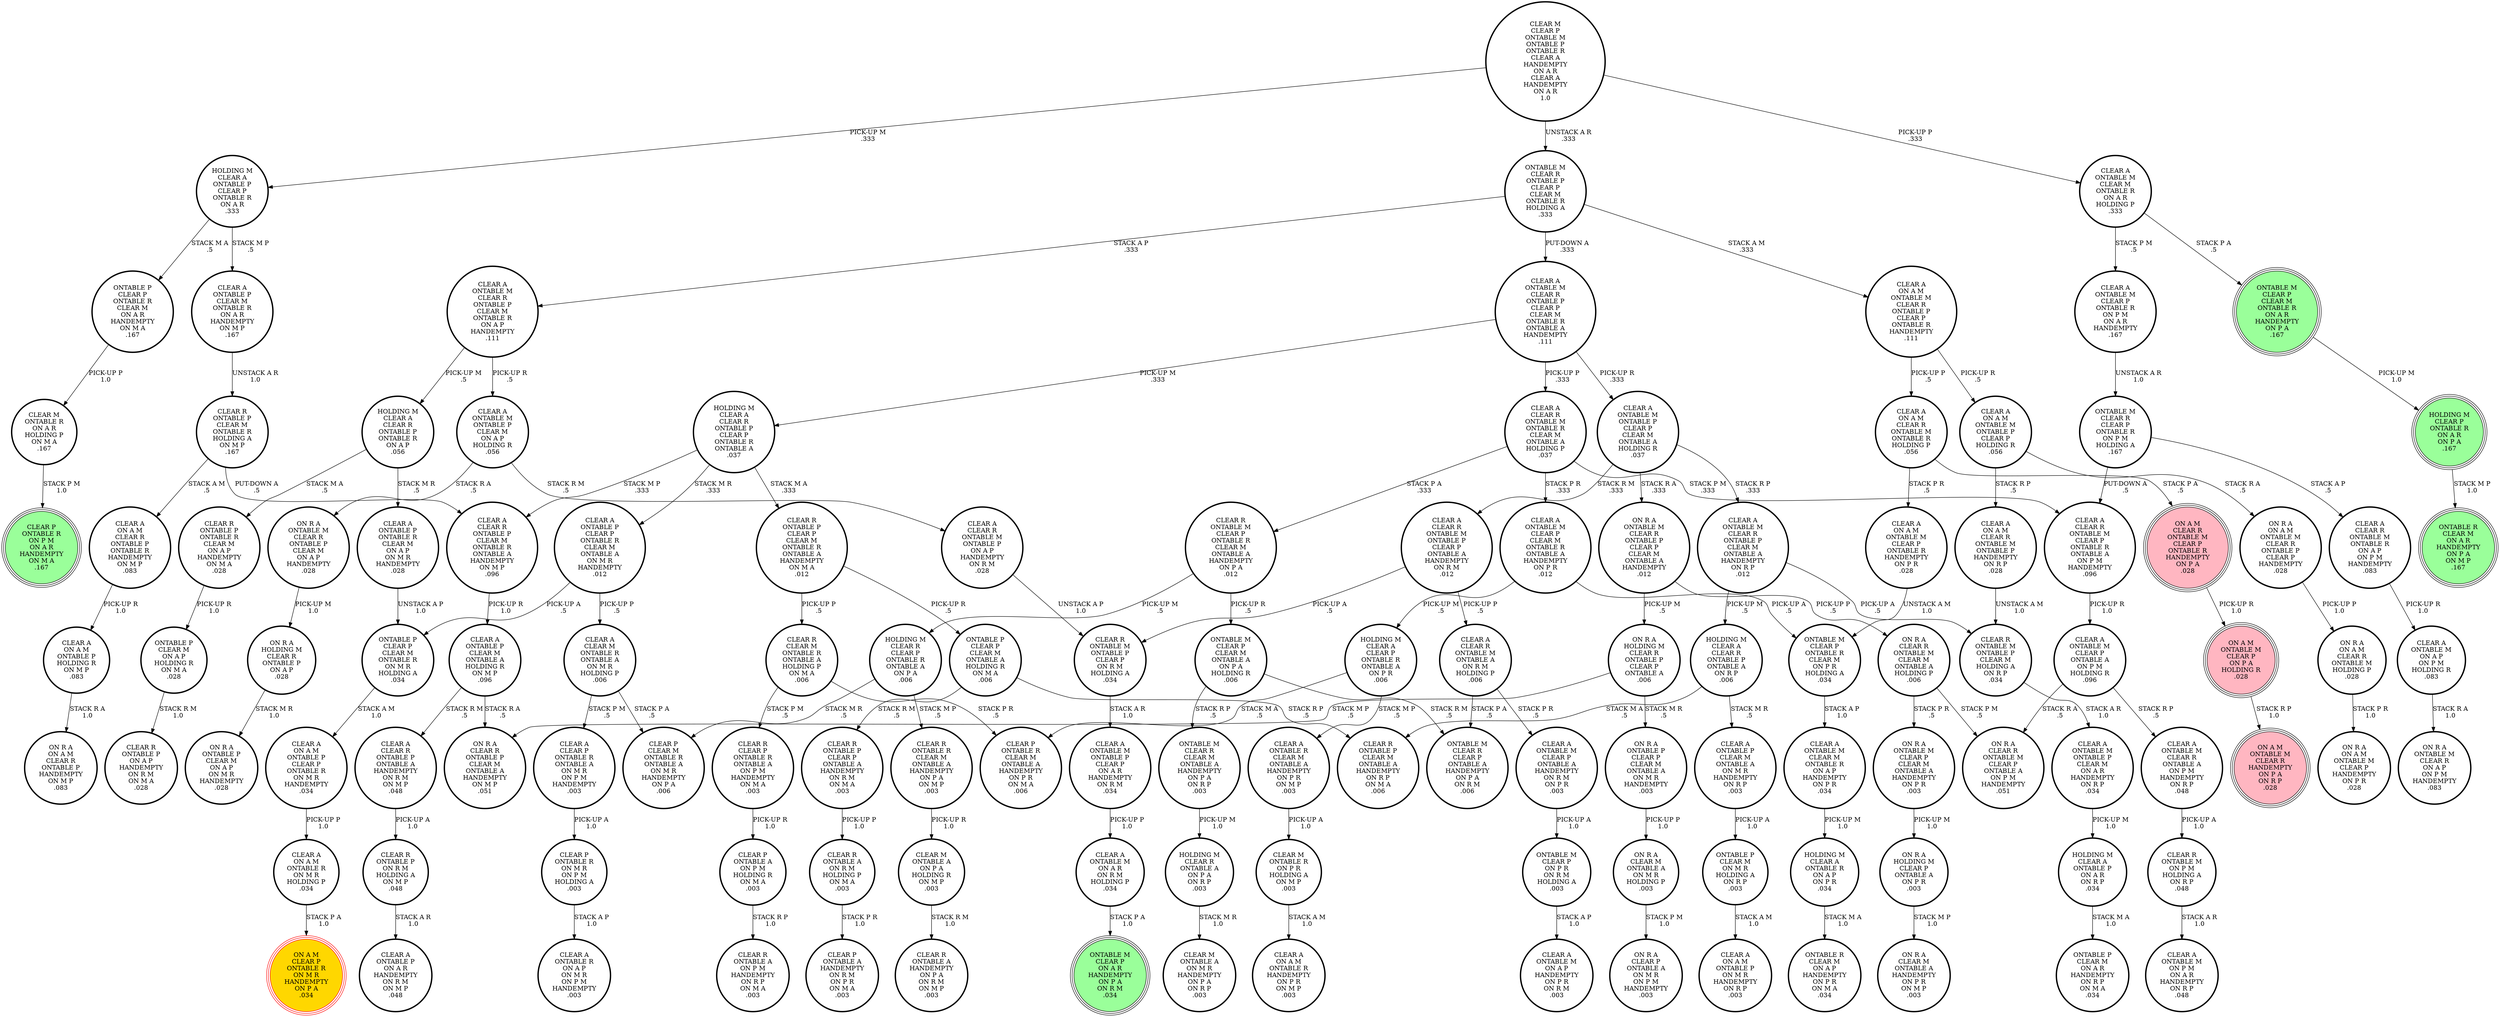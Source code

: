 digraph {
"ON A M\nONTABLE M\nCLEAR P\nON P A\nHOLDING R\n.028\n" -> "ON A M\nONTABLE M\nCLEAR R\nHANDEMPTY\nON P A\nON R P\n.028\n"[label="STACK R P\n1.0\n"];
"HOLDING M\nCLEAR A\nONTABLE R\nON A P\nON P R\n.034\n" -> "ONTABLE R\nCLEAR M\nON A P\nHANDEMPTY\nON P R\nON M A\n.034\n"[label="STACK M A\n1.0\n"];
"CLEAR A\nONTABLE M\nCLEAR R\nONTABLE P\nCLEAR M\nONTABLE R\nON A P\nHANDEMPTY\n.111\n" -> "HOLDING M\nCLEAR A\nCLEAR R\nONTABLE P\nONTABLE R\nON A P\n.056\n"[label="PICK-UP M\n.5\n"];
"CLEAR A\nONTABLE M\nCLEAR R\nONTABLE P\nCLEAR M\nONTABLE R\nON A P\nHANDEMPTY\n.111\n" -> "CLEAR A\nONTABLE M\nONTABLE P\nCLEAR M\nON A P\nHOLDING R\n.056\n"[label="PICK-UP R\n.5\n"];
"CLEAR A\nCLEAR R\nONTABLE M\nCLEAR P\nONTABLE R\nONTABLE A\nON P M\nHANDEMPTY\n.096\n" -> "CLEAR A\nONTABLE M\nCLEAR P\nONTABLE A\nON P M\nHOLDING R\n.096\n"[label="PICK-UP R\n1.0\n"];
"ON R A\nHOLDING M\nCLEAR R\nONTABLE P\nCLEAR P\nONTABLE A\n.006\n" -> "ON R A\nONTABLE P\nCLEAR P\nCLEAR M\nONTABLE A\nON M R\nHANDEMPTY\n.003\n"[label="STACK M R\n.5\n"];
"ON R A\nHOLDING M\nCLEAR R\nONTABLE P\nCLEAR P\nONTABLE A\n.006\n" -> "ON R A\nCLEAR R\nONTABLE P\nCLEAR M\nONTABLE A\nHANDEMPTY\nON M P\n.051\n"[label="STACK M P\n.5\n"];
"ON R A\nONTABLE P\nCLEAR P\nCLEAR M\nONTABLE A\nON M R\nHANDEMPTY\n.003\n" -> "ON R A\nCLEAR M\nONTABLE A\nON M R\nHOLDING P\n.003\n"[label="PICK-UP P\n1.0\n"];
"CLEAR A\nONTABLE P\nCLEAR M\nONTABLE A\nON M R\nHANDEMPTY\nON R P\n.003\n" -> "ONTABLE P\nCLEAR M\nON M R\nHOLDING A\nON R P\n.003\n"[label="PICK-UP A\n1.0\n"];
"CLEAR A\nONTABLE M\nON A P\nON P M\nHOLDING R\n.083\n" -> "ON R A\nONTABLE M\nCLEAR R\nON A P\nON P M\nHANDEMPTY\n.083\n"[label="STACK R A\n1.0\n"];
"ON R A\nONTABLE M\nCLEAR P\nCLEAR M\nONTABLE A\nHANDEMPTY\nON P R\n.003\n" -> "ON R A\nHOLDING M\nCLEAR P\nONTABLE A\nON P R\n.003\n"[label="PICK-UP M\n1.0\n"];
"ONTABLE M\nCLEAR P\nCLEAR M\nONTABLE A\nON P A\nHOLDING R\n.006\n" -> "ONTABLE M\nCLEAR R\nCLEAR M\nONTABLE A\nHANDEMPTY\nON P A\nON R P\n.003\n"[label="STACK R P\n.5\n"];
"ONTABLE M\nCLEAR P\nCLEAR M\nONTABLE A\nON P A\nHOLDING R\n.006\n" -> "ONTABLE M\nCLEAR R\nCLEAR P\nONTABLE A\nHANDEMPTY\nON P A\nON R M\n.006\n"[label="STACK R M\n.5\n"];
"CLEAR A\nCLEAR R\nONTABLE P\nONTABLE A\nHANDEMPTY\nON R M\nON M P\n.048\n" -> "CLEAR R\nONTABLE P\nON R M\nHOLDING A\nON M P\n.048\n"[label="PICK-UP A\n1.0\n"];
"CLEAR A\nCLEAR R\nONTABLE M\nONTABLE R\nON A P\nON P M\nHANDEMPTY\n.083\n" -> "CLEAR A\nONTABLE M\nON A P\nON P M\nHOLDING R\n.083\n"[label="PICK-UP R\n1.0\n"];
"CLEAR A\nONTABLE P\nONTABLE R\nCLEAR M\nON A P\nON M R\nHANDEMPTY\n.028\n" -> "ONTABLE P\nCLEAR P\nCLEAR M\nONTABLE R\nON M R\nHOLDING A\n.034\n"[label="UNSTACK A P\n1.0\n"];
"HOLDING M\nCLEAR A\nCLEAR R\nONTABLE P\nONTABLE R\nON A P\n.056\n" -> "CLEAR A\nONTABLE P\nONTABLE R\nCLEAR M\nON A P\nON M R\nHANDEMPTY\n.028\n"[label="STACK M R\n.5\n"];
"HOLDING M\nCLEAR A\nCLEAR R\nONTABLE P\nONTABLE R\nON A P\n.056\n" -> "CLEAR R\nONTABLE P\nONTABLE R\nCLEAR M\nON A P\nHANDEMPTY\nON M A\n.028\n"[label="STACK M A\n.5\n"];
"ON R A\nCLEAR R\nONTABLE M\nCLEAR M\nONTABLE A\nHOLDING P\n.006\n" -> "ON R A\nCLEAR R\nONTABLE M\nCLEAR P\nONTABLE A\nON P M\nHANDEMPTY\n.051\n"[label="STACK P M\n.5\n"];
"ON R A\nCLEAR R\nONTABLE M\nCLEAR M\nONTABLE A\nHOLDING P\n.006\n" -> "ON R A\nONTABLE M\nCLEAR P\nCLEAR M\nONTABLE A\nHANDEMPTY\nON P R\n.003\n"[label="STACK P R\n.5\n"];
"ONTABLE P\nCLEAR M\nON A P\nHOLDING R\nON M A\n.028\n" -> "CLEAR R\nONTABLE P\nON A P\nHANDEMPTY\nON R M\nON M A\n.028\n"[label="STACK R M\n1.0\n"];
"CLEAR A\nONTABLE M\nCLEAR P\nONTABLE A\nON P M\nHOLDING R\n.096\n" -> "CLEAR A\nONTABLE M\nCLEAR R\nONTABLE A\nON P M\nHANDEMPTY\nON R P\n.048\n"[label="STACK R P\n.5\n"];
"CLEAR A\nONTABLE M\nCLEAR P\nONTABLE A\nON P M\nHOLDING R\n.096\n" -> "ON R A\nCLEAR R\nONTABLE M\nCLEAR P\nONTABLE A\nON P M\nHANDEMPTY\n.051\n"[label="STACK R A\n.5\n"];
"HOLDING M\nCLEAR R\nCLEAR P\nONTABLE R\nONTABLE A\nON P A\n.006\n" -> "CLEAR P\nCLEAR M\nONTABLE R\nONTABLE A\nON M R\nHANDEMPTY\nON P A\n.006\n"[label="STACK M R\n.5\n"];
"HOLDING M\nCLEAR R\nCLEAR P\nONTABLE R\nONTABLE A\nON P A\n.006\n" -> "CLEAR R\nONTABLE R\nCLEAR M\nONTABLE A\nHANDEMPTY\nON P A\nON M P\n.003\n"[label="STACK M P\n.5\n"];
"CLEAR A\nONTABLE M\nCLEAR R\nONTABLE P\nCLEAR M\nONTABLE A\nHANDEMPTY\nON R P\n.012\n" -> "HOLDING M\nCLEAR A\nCLEAR R\nONTABLE P\nONTABLE A\nON R P\n.006\n"[label="PICK-UP M\n.5\n"];
"CLEAR A\nONTABLE M\nCLEAR R\nONTABLE P\nCLEAR M\nONTABLE A\nHANDEMPTY\nON R P\n.012\n" -> "CLEAR R\nONTABLE M\nONTABLE P\nCLEAR M\nHOLDING A\nON R P\n.034\n"[label="PICK-UP A\n.5\n"];
"CLEAR M\nONTABLE R\nON P R\nHOLDING A\nON M P\n.003\n" -> "CLEAR A\nON A M\nONTABLE R\nHANDEMPTY\nON P R\nON M P\n.003\n"[label="STACK A M\n1.0\n"];
"ONTABLE P\nCLEAR P\nCLEAR M\nONTABLE R\nON M R\nHOLDING A\n.034\n" -> "CLEAR A\nON A M\nONTABLE P\nCLEAR P\nONTABLE R\nON M R\nHANDEMPTY\n.034\n"[label="STACK A M\n1.0\n"];
"CLEAR A\nCLEAR P\nONTABLE R\nONTABLE A\nON M R\nON P M\nHANDEMPTY\n.003\n" -> "CLEAR P\nONTABLE R\nON M R\nON P M\nHOLDING A\n.003\n"[label="PICK-UP A\n1.0\n"];
"CLEAR M\nONTABLE A\nON P A\nHOLDING R\nON M P\n.003\n" -> "CLEAR R\nONTABLE A\nHANDEMPTY\nON P A\nON R M\nON M P\n.003\n"[label="STACK R M\n1.0\n"];
"CLEAR R\nONTABLE M\nONTABLE P\nCLEAR P\nON R M\nHOLDING A\n.034\n" -> "CLEAR A\nONTABLE M\nONTABLE P\nCLEAR P\nON A R\nHANDEMPTY\nON R M\n.034\n"[label="STACK A R\n1.0\n"];
"ON R A\nONTABLE M\nCLEAR R\nONTABLE P\nCLEAR P\nCLEAR M\nONTABLE A\nHANDEMPTY\n.012\n" -> "ON R A\nHOLDING M\nCLEAR R\nONTABLE P\nCLEAR P\nONTABLE A\n.006\n"[label="PICK-UP M\n.5\n"];
"ON R A\nONTABLE M\nCLEAR R\nONTABLE P\nCLEAR P\nCLEAR M\nONTABLE A\nHANDEMPTY\n.012\n" -> "ON R A\nCLEAR R\nONTABLE M\nCLEAR M\nONTABLE A\nHOLDING P\n.006\n"[label="PICK-UP P\n.5\n"];
"ON R A\nCLEAR M\nONTABLE A\nON M R\nHOLDING P\n.003\n" -> "ON R A\nCLEAR P\nONTABLE A\nON M R\nON P M\nHANDEMPTY\n.003\n"[label="STACK P M\n1.0\n"];
"CLEAR A\nONTABLE P\nCLEAR P\nONTABLE R\nCLEAR M\nONTABLE A\nON M R\nHANDEMPTY\n.012\n" -> "ONTABLE P\nCLEAR P\nCLEAR M\nONTABLE R\nON M R\nHOLDING A\n.034\n"[label="PICK-UP A\n.5\n"];
"CLEAR A\nONTABLE P\nCLEAR P\nONTABLE R\nCLEAR M\nONTABLE A\nON M R\nHANDEMPTY\n.012\n" -> "CLEAR A\nCLEAR M\nONTABLE R\nONTABLE A\nON M R\nHOLDING P\n.006\n"[label="PICK-UP P\n.5\n"];
"CLEAR A\nONTABLE M\nCLEAR P\nCLEAR M\nONTABLE R\nONTABLE A\nHANDEMPTY\nON P R\n.012\n" -> "ONTABLE M\nCLEAR P\nONTABLE R\nCLEAR M\nON P R\nHOLDING A\n.034\n"[label="PICK-UP A\n.5\n"];
"CLEAR A\nONTABLE M\nCLEAR P\nCLEAR M\nONTABLE R\nONTABLE A\nHANDEMPTY\nON P R\n.012\n" -> "HOLDING M\nCLEAR A\nCLEAR P\nONTABLE R\nONTABLE A\nON P R\n.006\n"[label="PICK-UP M\n.5\n"];
"HOLDING M\nCLEAR R\nONTABLE A\nON P A\nON R P\n.003\n" -> "CLEAR M\nONTABLE A\nON M R\nHANDEMPTY\nON P A\nON R P\n.003\n"[label="STACK M R\n1.0\n"];
"CLEAR A\nONTABLE M\nONTABLE P\nCLEAR M\nON A R\nHANDEMPTY\nON R P\n.034\n" -> "HOLDING M\nCLEAR A\nONTABLE P\nON A R\nON R P\n.034\n"[label="PICK-UP M\n1.0\n"];
"CLEAR A\nONTABLE M\nONTABLE P\nCLEAR P\nON A R\nHANDEMPTY\nON R M\n.034\n" -> "CLEAR A\nONTABLE M\nON A R\nON R M\nHOLDING P\n.034\n"[label="PICK-UP P\n1.0\n"];
"CLEAR A\nON A M\nCLEAR R\nONTABLE P\nONTABLE R\nHANDEMPTY\nON M P\n.083\n" -> "CLEAR A\nON A M\nONTABLE P\nHOLDING R\nON M P\n.083\n"[label="PICK-UP R\n1.0\n"];
"ONTABLE M\nCLEAR P\nONTABLE R\nCLEAR M\nON P R\nHOLDING A\n.034\n" -> "CLEAR A\nONTABLE M\nCLEAR M\nONTABLE R\nON A P\nHANDEMPTY\nON P R\n.034\n"[label="STACK A P\n1.0\n"];
"CLEAR A\nCLEAR R\nONTABLE M\nONTABLE P\nON A P\nHANDEMPTY\nON R M\n.028\n" -> "CLEAR R\nONTABLE M\nONTABLE P\nCLEAR P\nON R M\nHOLDING A\n.034\n"[label="UNSTACK A P\n1.0\n"];
"CLEAR A\nONTABLE P\nCLEAR M\nONTABLE R\nON A R\nHANDEMPTY\nON M P\n.167\n" -> "CLEAR R\nONTABLE P\nCLEAR M\nONTABLE R\nHOLDING A\nON M P\n.167\n"[label="UNSTACK A R\n1.0\n"];
"ON R A\nHOLDING M\nCLEAR R\nONTABLE P\nON A P\n.028\n" -> "ON R A\nONTABLE P\nCLEAR M\nON A P\nON M R\nHANDEMPTY\n.028\n"[label="STACK M R\n1.0\n"];
"CLEAR R\nONTABLE P\nON R M\nHOLDING A\nON M P\n.048\n" -> "CLEAR A\nONTABLE P\nON A R\nHANDEMPTY\nON R M\nON M P\n.048\n"[label="STACK A R\n1.0\n"];
"ONTABLE P\nCLEAR P\nCLEAR M\nONTABLE A\nHOLDING R\nON M A\n.006\n" -> "CLEAR R\nONTABLE P\nCLEAR M\nONTABLE A\nHANDEMPTY\nON R P\nON M A\n.006\n"[label="STACK R P\n.5\n"];
"ONTABLE P\nCLEAR P\nCLEAR M\nONTABLE A\nHOLDING R\nON M A\n.006\n" -> "CLEAR R\nONTABLE P\nCLEAR P\nONTABLE A\nHANDEMPTY\nON R M\nON M A\n.003\n"[label="STACK R M\n.5\n"];
"CLEAR A\nONTABLE M\nCLEAR M\nONTABLE R\nON A P\nHANDEMPTY\nON P R\n.034\n" -> "HOLDING M\nCLEAR A\nONTABLE R\nON A P\nON P R\n.034\n"[label="PICK-UP M\n1.0\n"];
"CLEAR R\nCLEAR P\nONTABLE R\nONTABLE A\nON P M\nHANDEMPTY\nON M A\n.003\n" -> "CLEAR P\nONTABLE A\nON P M\nHOLDING R\nON M A\n.003\n"[label="PICK-UP R\n1.0\n"];
"CLEAR A\nCLEAR M\nONTABLE R\nONTABLE A\nON M R\nHOLDING P\n.006\n" -> "CLEAR P\nCLEAR M\nONTABLE R\nONTABLE A\nON M R\nHANDEMPTY\nON P A\n.006\n"[label="STACK P A\n.5\n"];
"CLEAR A\nCLEAR M\nONTABLE R\nONTABLE A\nON M R\nHOLDING P\n.006\n" -> "CLEAR A\nCLEAR P\nONTABLE R\nONTABLE A\nON M R\nON P M\nHANDEMPTY\n.003\n"[label="STACK P M\n.5\n"];
"CLEAR A\nONTABLE M\nCLEAR R\nONTABLE P\nCLEAR P\nCLEAR M\nONTABLE R\nONTABLE A\nHANDEMPTY\n.111\n" -> "CLEAR A\nONTABLE M\nONTABLE P\nCLEAR P\nCLEAR M\nONTABLE A\nHOLDING R\n.037\n"[label="PICK-UP R\n.333\n"];
"CLEAR A\nONTABLE M\nCLEAR R\nONTABLE P\nCLEAR P\nCLEAR M\nONTABLE R\nONTABLE A\nHANDEMPTY\n.111\n" -> "HOLDING M\nCLEAR A\nCLEAR R\nONTABLE P\nCLEAR P\nONTABLE R\nONTABLE A\n.037\n"[label="PICK-UP M\n.333\n"];
"CLEAR A\nONTABLE M\nCLEAR R\nONTABLE P\nCLEAR P\nCLEAR M\nONTABLE R\nONTABLE A\nHANDEMPTY\n.111\n" -> "CLEAR A\nCLEAR R\nONTABLE M\nONTABLE R\nCLEAR M\nONTABLE A\nHOLDING P\n.037\n"[label="PICK-UP P\n.333\n"];
"ONTABLE M\nCLEAR P\nON P R\nON R M\nHOLDING A\n.003\n" -> "CLEAR A\nONTABLE M\nON A P\nHANDEMPTY\nON P R\nON R M\n.003\n"[label="STACK A P\n1.0\n"];
"HOLDING M\nCLEAR A\nONTABLE P\nCLEAR P\nONTABLE R\nON A R\n.333\n" -> "CLEAR A\nONTABLE P\nCLEAR M\nONTABLE R\nON A R\nHANDEMPTY\nON M P\n.167\n"[label="STACK M P\n.5\n"];
"HOLDING M\nCLEAR A\nONTABLE P\nCLEAR P\nONTABLE R\nON A R\n.333\n" -> "ONTABLE P\nCLEAR P\nONTABLE R\nCLEAR M\nON A R\nHANDEMPTY\nON M A\n.167\n"[label="STACK M A\n.5\n"];
"CLEAR A\nONTABLE M\nON A R\nON R M\nHOLDING P\n.034\n" -> "ONTABLE M\nCLEAR P\nON A R\nHANDEMPTY\nON P A\nON R M\n.034\n"[label="STACK P A\n1.0\n"];
"CLEAR A\nON A M\nONTABLE M\nCLEAR P\nONTABLE R\nHANDEMPTY\nON P R\n.028\n" -> "ONTABLE M\nCLEAR P\nONTABLE R\nCLEAR M\nON P R\nHOLDING A\n.034\n"[label="UNSTACK A M\n1.0\n"];
"CLEAR A\nCLEAR R\nONTABLE M\nONTABLE R\nCLEAR M\nONTABLE A\nHOLDING P\n.037\n" -> "CLEAR R\nONTABLE M\nCLEAR P\nONTABLE R\nCLEAR M\nONTABLE A\nHANDEMPTY\nON P A\n.012\n"[label="STACK P A\n.333\n"];
"CLEAR A\nCLEAR R\nONTABLE M\nONTABLE R\nCLEAR M\nONTABLE A\nHOLDING P\n.037\n" -> "CLEAR A\nONTABLE M\nCLEAR P\nCLEAR M\nONTABLE R\nONTABLE A\nHANDEMPTY\nON P R\n.012\n"[label="STACK P R\n.333\n"];
"CLEAR A\nCLEAR R\nONTABLE M\nONTABLE R\nCLEAR M\nONTABLE A\nHOLDING P\n.037\n" -> "CLEAR A\nCLEAR R\nONTABLE M\nCLEAR P\nONTABLE R\nONTABLE A\nON P M\nHANDEMPTY\n.096\n"[label="STACK P M\n.333\n"];
"HOLDING M\nCLEAR P\nONTABLE R\nON A R\nON P A\n.167\n" -> "ONTABLE R\nCLEAR M\nON A R\nHANDEMPTY\nON P A\nON M P\n.167\n"[label="STACK M P\n1.0\n"];
"CLEAR R\nONTABLE M\nONTABLE P\nCLEAR M\nHOLDING A\nON R P\n.034\n" -> "CLEAR A\nONTABLE M\nONTABLE P\nCLEAR M\nON A R\nHANDEMPTY\nON R P\n.034\n"[label="STACK A R\n1.0\n"];
"ONTABLE M\nCLEAR R\nONTABLE P\nCLEAR P\nCLEAR M\nONTABLE R\nHOLDING A\n.333\n" -> "CLEAR A\nON A M\nONTABLE M\nCLEAR R\nONTABLE P\nCLEAR P\nONTABLE R\nHANDEMPTY\n.111\n"[label="STACK A M\n.333\n"];
"ONTABLE M\nCLEAR R\nONTABLE P\nCLEAR P\nCLEAR M\nONTABLE R\nHOLDING A\n.333\n" -> "CLEAR A\nONTABLE M\nCLEAR R\nONTABLE P\nCLEAR P\nCLEAR M\nONTABLE R\nONTABLE A\nHANDEMPTY\n.111\n"[label="PUT-DOWN A\n.333\n"];
"ONTABLE M\nCLEAR R\nONTABLE P\nCLEAR P\nCLEAR M\nONTABLE R\nHOLDING A\n.333\n" -> "CLEAR A\nONTABLE M\nCLEAR R\nONTABLE P\nCLEAR M\nONTABLE R\nON A P\nHANDEMPTY\n.111\n"[label="STACK A P\n.333\n"];
"ONTABLE M\nCLEAR R\nCLEAR P\nONTABLE R\nON P M\nHOLDING A\n.167\n" -> "CLEAR A\nCLEAR R\nONTABLE M\nCLEAR P\nONTABLE R\nONTABLE A\nON P M\nHANDEMPTY\n.096\n"[label="PUT-DOWN A\n.5\n"];
"ONTABLE M\nCLEAR R\nCLEAR P\nONTABLE R\nON P M\nHOLDING A\n.167\n" -> "CLEAR A\nCLEAR R\nONTABLE M\nONTABLE R\nON A P\nON P M\nHANDEMPTY\n.083\n"[label="STACK A P\n.5\n"];
"ONTABLE M\nCLEAR P\nCLEAR M\nONTABLE R\nON A R\nHANDEMPTY\nON P A\n.167\n" -> "HOLDING M\nCLEAR P\nONTABLE R\nON A R\nON P A\n.167\n"[label="PICK-UP M\n1.0\n"];
"CLEAR M\nCLEAR P\nONTABLE M\nONTABLE P\nONTABLE R\nCLEAR A\nHANDEMPTY\nON A R\nCLEAR A\nHANDEMPTY\nON A R\n1.0\n" -> "ONTABLE M\nCLEAR R\nONTABLE P\nCLEAR P\nCLEAR M\nONTABLE R\nHOLDING A\n.333\n"[label="UNSTACK A R\n.333\n"];
"CLEAR M\nCLEAR P\nONTABLE M\nONTABLE P\nONTABLE R\nCLEAR A\nHANDEMPTY\nON A R\nCLEAR A\nHANDEMPTY\nON A R\n1.0\n" -> "CLEAR A\nONTABLE M\nCLEAR M\nONTABLE R\nON A R\nHOLDING P\n.333\n"[label="PICK-UP P\n.333\n"];
"CLEAR M\nCLEAR P\nONTABLE M\nONTABLE P\nONTABLE R\nCLEAR A\nHANDEMPTY\nON A R\nCLEAR A\nHANDEMPTY\nON A R\n1.0\n" -> "HOLDING M\nCLEAR A\nONTABLE P\nCLEAR P\nONTABLE R\nON A R\n.333\n"[label="PICK-UP M\n.333\n"];
"CLEAR A\nON A M\nCLEAR R\nONTABLE M\nONTABLE R\nHOLDING P\n.056\n" -> "CLEAR A\nON A M\nONTABLE M\nCLEAR P\nONTABLE R\nHANDEMPTY\nON P R\n.028\n"[label="STACK P R\n.5\n"];
"CLEAR A\nON A M\nCLEAR R\nONTABLE M\nONTABLE R\nHOLDING P\n.056\n" -> "ON A M\nCLEAR R\nONTABLE M\nCLEAR P\nONTABLE R\nHANDEMPTY\nON P A\n.028\n"[label="STACK P A\n.5\n"];
"ON R A\nHOLDING M\nCLEAR P\nONTABLE A\nON P R\n.003\n" -> "ON R A\nCLEAR M\nONTABLE A\nHANDEMPTY\nON P R\nON M P\n.003\n"[label="STACK M P\n1.0\n"];
"CLEAR A\nON A M\nCLEAR R\nONTABLE M\nONTABLE P\nHANDEMPTY\nON R P\n.028\n" -> "CLEAR R\nONTABLE M\nONTABLE P\nCLEAR M\nHOLDING A\nON R P\n.034\n"[label="UNSTACK A M\n1.0\n"];
"CLEAR A\nONTABLE M\nONTABLE P\nCLEAR P\nCLEAR M\nONTABLE A\nHOLDING R\n.037\n" -> "ON R A\nONTABLE M\nCLEAR R\nONTABLE P\nCLEAR P\nCLEAR M\nONTABLE A\nHANDEMPTY\n.012\n"[label="STACK R A\n.333\n"];
"CLEAR A\nONTABLE M\nONTABLE P\nCLEAR P\nCLEAR M\nONTABLE A\nHOLDING R\n.037\n" -> "CLEAR A\nONTABLE M\nCLEAR R\nONTABLE P\nCLEAR M\nONTABLE A\nHANDEMPTY\nON R P\n.012\n"[label="STACK R P\n.333\n"];
"CLEAR A\nONTABLE M\nONTABLE P\nCLEAR P\nCLEAR M\nONTABLE A\nHOLDING R\n.037\n" -> "CLEAR A\nCLEAR R\nONTABLE M\nONTABLE P\nCLEAR P\nONTABLE A\nHANDEMPTY\nON R M\n.012\n"[label="STACK R M\n.333\n"];
"CLEAR A\nONTABLE M\nCLEAR M\nONTABLE R\nON A R\nHOLDING P\n.333\n" -> "ONTABLE M\nCLEAR P\nCLEAR M\nONTABLE R\nON A R\nHANDEMPTY\nON P A\n.167\n"[label="STACK P A\n.5\n"];
"CLEAR A\nONTABLE M\nCLEAR M\nONTABLE R\nON A R\nHOLDING P\n.333\n" -> "CLEAR A\nONTABLE M\nCLEAR P\nONTABLE R\nON P M\nON A R\nHANDEMPTY\n.167\n"[label="STACK P M\n.5\n"];
"ON R A\nONTABLE M\nCLEAR R\nONTABLE P\nCLEAR M\nON A P\nHANDEMPTY\n.028\n" -> "ON R A\nHOLDING M\nCLEAR R\nONTABLE P\nON A P\n.028\n"[label="PICK-UP M\n1.0\n"];
"CLEAR A\nCLEAR R\nONTABLE M\nONTABLE A\nON R M\nHOLDING P\n.006\n" -> "ONTABLE M\nCLEAR R\nCLEAR P\nONTABLE A\nHANDEMPTY\nON P A\nON R M\n.006\n"[label="STACK P A\n.5\n"];
"CLEAR A\nCLEAR R\nONTABLE M\nONTABLE A\nON R M\nHOLDING P\n.006\n" -> "CLEAR A\nONTABLE M\nCLEAR P\nONTABLE A\nHANDEMPTY\nON R M\nON P R\n.003\n"[label="STACK P R\n.5\n"];
"CLEAR R\nCLEAR M\nONTABLE R\nONTABLE A\nHOLDING P\nON M A\n.006\n" -> "CLEAR R\nCLEAR P\nONTABLE R\nONTABLE A\nON P M\nHANDEMPTY\nON M A\n.003\n"[label="STACK P M\n.5\n"];
"CLEAR R\nCLEAR M\nONTABLE R\nONTABLE A\nHOLDING P\nON M A\n.006\n" -> "CLEAR P\nONTABLE R\nCLEAR M\nONTABLE A\nHANDEMPTY\nON P R\nON M A\n.006\n"[label="STACK P R\n.5\n"];
"CLEAR A\nON A M\nONTABLE P\nHOLDING R\nON M P\n.083\n" -> "ON R A\nON A M\nCLEAR R\nONTABLE P\nHANDEMPTY\nON M P\n.083\n"[label="STACK R A\n1.0\n"];
"CLEAR R\nONTABLE A\nON R M\nHOLDING P\nON M A\n.003\n" -> "CLEAR P\nONTABLE A\nHANDEMPTY\nON R M\nON P R\nON M A\n.003\n"[label="STACK P R\n1.0\n"];
"ONTABLE P\nCLEAR M\nON M R\nHOLDING A\nON R P\n.003\n" -> "CLEAR A\nON A M\nONTABLE P\nON M R\nHANDEMPTY\nON R P\n.003\n"[label="STACK A M\n1.0\n"];
"HOLDING M\nCLEAR A\nCLEAR R\nONTABLE P\nONTABLE A\nON R P\n.006\n" -> "CLEAR R\nONTABLE P\nCLEAR M\nONTABLE A\nHANDEMPTY\nON R P\nON M A\n.006\n"[label="STACK M A\n.5\n"];
"HOLDING M\nCLEAR A\nCLEAR R\nONTABLE P\nONTABLE A\nON R P\n.006\n" -> "CLEAR A\nONTABLE P\nCLEAR M\nONTABLE A\nON M R\nHANDEMPTY\nON R P\n.003\n"[label="STACK M R\n.5\n"];
"HOLDING M\nCLEAR A\nCLEAR P\nONTABLE R\nONTABLE A\nON P R\n.006\n" -> "CLEAR A\nONTABLE R\nCLEAR M\nONTABLE A\nHANDEMPTY\nON P R\nON M P\n.003\n"[label="STACK M P\n.5\n"];
"HOLDING M\nCLEAR A\nCLEAR P\nONTABLE R\nONTABLE A\nON P R\n.006\n" -> "CLEAR P\nONTABLE R\nCLEAR M\nONTABLE A\nHANDEMPTY\nON P R\nON M A\n.006\n"[label="STACK M A\n.5\n"];
"HOLDING M\nCLEAR A\nCLEAR R\nONTABLE P\nCLEAR P\nONTABLE R\nONTABLE A\n.037\n" -> "CLEAR A\nONTABLE P\nCLEAR P\nONTABLE R\nCLEAR M\nONTABLE A\nON M R\nHANDEMPTY\n.012\n"[label="STACK M R\n.333\n"];
"HOLDING M\nCLEAR A\nCLEAR R\nONTABLE P\nCLEAR P\nONTABLE R\nONTABLE A\n.037\n" -> "CLEAR A\nCLEAR R\nONTABLE P\nCLEAR M\nONTABLE R\nONTABLE A\nHANDEMPTY\nON M P\n.096\n"[label="STACK M P\n.333\n"];
"HOLDING M\nCLEAR A\nCLEAR R\nONTABLE P\nCLEAR P\nONTABLE R\nONTABLE A\n.037\n" -> "CLEAR R\nONTABLE P\nCLEAR P\nCLEAR M\nONTABLE R\nONTABLE A\nHANDEMPTY\nON M A\n.012\n"[label="STACK M A\n.333\n"];
"CLEAR A\nCLEAR R\nONTABLE P\nCLEAR M\nONTABLE R\nONTABLE A\nHANDEMPTY\nON M P\n.096\n" -> "CLEAR A\nONTABLE P\nCLEAR M\nONTABLE A\nHOLDING R\nON M P\n.096\n"[label="PICK-UP R\n1.0\n"];
"CLEAR R\nONTABLE P\nONTABLE R\nCLEAR M\nON A P\nHANDEMPTY\nON M A\n.028\n" -> "ONTABLE P\nCLEAR M\nON A P\nHOLDING R\nON M A\n.028\n"[label="PICK-UP R\n1.0\n"];
"CLEAR R\nONTABLE R\nCLEAR M\nONTABLE A\nHANDEMPTY\nON P A\nON M P\n.003\n" -> "CLEAR M\nONTABLE A\nON P A\nHOLDING R\nON M P\n.003\n"[label="PICK-UP R\n1.0\n"];
"CLEAR R\nONTABLE M\nCLEAR P\nONTABLE R\nCLEAR M\nONTABLE A\nHANDEMPTY\nON P A\n.012\n" -> "ONTABLE M\nCLEAR P\nCLEAR M\nONTABLE A\nON P A\nHOLDING R\n.006\n"[label="PICK-UP R\n.5\n"];
"CLEAR R\nONTABLE M\nCLEAR P\nONTABLE R\nCLEAR M\nONTABLE A\nHANDEMPTY\nON P A\n.012\n" -> "HOLDING M\nCLEAR R\nCLEAR P\nONTABLE R\nONTABLE A\nON P A\n.006\n"[label="PICK-UP M\n.5\n"];
"CLEAR A\nON A M\nONTABLE R\nON M R\nHOLDING P\n.034\n" -> "ON A M\nCLEAR P\nONTABLE R\nON M R\nHANDEMPTY\nON P A\n.034\n"[label="STACK P A\n1.0\n"];
"HOLDING M\nCLEAR A\nONTABLE P\nON A R\nON R P\n.034\n" -> "ONTABLE P\nCLEAR M\nON A R\nHANDEMPTY\nON R P\nON M A\n.034\n"[label="STACK M A\n1.0\n"];
"ON R A\nON A M\nONTABLE M\nCLEAR R\nONTABLE P\nCLEAR P\nHANDEMPTY\n.028\n" -> "ON R A\nON A M\nCLEAR R\nONTABLE M\nHOLDING P\n.028\n"[label="PICK-UP P\n1.0\n"];
"ON A M\nCLEAR R\nONTABLE M\nCLEAR P\nONTABLE R\nHANDEMPTY\nON P A\n.028\n" -> "ON A M\nONTABLE M\nCLEAR P\nON P A\nHOLDING R\n.028\n"[label="PICK-UP R\n1.0\n"];
"CLEAR P\nONTABLE R\nON M R\nON P M\nHOLDING A\n.003\n" -> "CLEAR A\nONTABLE R\nON A P\nON M R\nON P M\nHANDEMPTY\n.003\n"[label="STACK A P\n1.0\n"];
"CLEAR A\nON A M\nONTABLE M\nCLEAR R\nONTABLE P\nCLEAR P\nONTABLE R\nHANDEMPTY\n.111\n" -> "CLEAR A\nON A M\nCLEAR R\nONTABLE M\nONTABLE R\nHOLDING P\n.056\n"[label="PICK-UP P\n.5\n"];
"CLEAR A\nON A M\nONTABLE M\nCLEAR R\nONTABLE P\nCLEAR P\nONTABLE R\nHANDEMPTY\n.111\n" -> "CLEAR A\nON A M\nONTABLE M\nONTABLE P\nCLEAR P\nHOLDING R\n.056\n"[label="PICK-UP R\n.5\n"];
"CLEAR P\nONTABLE A\nON P M\nHOLDING R\nON M A\n.003\n" -> "CLEAR R\nONTABLE A\nON P M\nHANDEMPTY\nON R P\nON M A\n.003\n"[label="STACK R P\n1.0\n"];
"CLEAR A\nON A M\nONTABLE M\nONTABLE P\nCLEAR P\nHOLDING R\n.056\n" -> "ON R A\nON A M\nONTABLE M\nCLEAR R\nONTABLE P\nCLEAR P\nHANDEMPTY\n.028\n"[label="STACK R A\n.5\n"];
"CLEAR A\nON A M\nONTABLE M\nONTABLE P\nCLEAR P\nHOLDING R\n.056\n" -> "CLEAR A\nON A M\nCLEAR R\nONTABLE M\nONTABLE P\nHANDEMPTY\nON R P\n.028\n"[label="STACK R P\n.5\n"];
"CLEAR M\nONTABLE R\nON A R\nHOLDING P\nON M A\n.167\n" -> "CLEAR P\nONTABLE R\nON P M\nON A R\nHANDEMPTY\nON M A\n.167\n"[label="STACK P M\n1.0\n"];
"CLEAR A\nONTABLE M\nONTABLE P\nCLEAR M\nON A P\nHOLDING R\n.056\n" -> "ON R A\nONTABLE M\nCLEAR R\nONTABLE P\nCLEAR M\nON A P\nHANDEMPTY\n.028\n"[label="STACK R A\n.5\n"];
"CLEAR A\nONTABLE M\nONTABLE P\nCLEAR M\nON A P\nHOLDING R\n.056\n" -> "CLEAR A\nCLEAR R\nONTABLE M\nONTABLE P\nON A P\nHANDEMPTY\nON R M\n.028\n"[label="STACK R M\n.5\n"];
"CLEAR R\nONTABLE P\nCLEAR M\nONTABLE R\nHOLDING A\nON M P\n.167\n" -> "CLEAR A\nCLEAR R\nONTABLE P\nCLEAR M\nONTABLE R\nONTABLE A\nHANDEMPTY\nON M P\n.096\n"[label="PUT-DOWN A\n.5\n"];
"CLEAR R\nONTABLE P\nCLEAR M\nONTABLE R\nHOLDING A\nON M P\n.167\n" -> "CLEAR A\nON A M\nCLEAR R\nONTABLE P\nONTABLE R\nHANDEMPTY\nON M P\n.083\n"[label="STACK A M\n.5\n"];
"CLEAR A\nONTABLE M\nCLEAR P\nONTABLE R\nON P M\nON A R\nHANDEMPTY\n.167\n" -> "ONTABLE M\nCLEAR R\nCLEAR P\nONTABLE R\nON P M\nHOLDING A\n.167\n"[label="UNSTACK A R\n1.0\n"];
"CLEAR R\nONTABLE M\nON P M\nHOLDING A\nON R P\n.048\n" -> "CLEAR A\nONTABLE M\nON P M\nON A R\nHANDEMPTY\nON R P\n.048\n"[label="STACK A R\n1.0\n"];
"CLEAR R\nONTABLE P\nCLEAR P\nCLEAR M\nONTABLE R\nONTABLE A\nHANDEMPTY\nON M A\n.012\n" -> "CLEAR R\nCLEAR M\nONTABLE R\nONTABLE A\nHOLDING P\nON M A\n.006\n"[label="PICK-UP P\n.5\n"];
"CLEAR R\nONTABLE P\nCLEAR P\nCLEAR M\nONTABLE R\nONTABLE A\nHANDEMPTY\nON M A\n.012\n" -> "ONTABLE P\nCLEAR P\nCLEAR M\nONTABLE A\nHOLDING R\nON M A\n.006\n"[label="PICK-UP R\n.5\n"];
"ON R A\nON A M\nCLEAR R\nONTABLE M\nHOLDING P\n.028\n" -> "ON R A\nON A M\nONTABLE M\nCLEAR P\nHANDEMPTY\nON P R\n.028\n"[label="STACK P R\n1.0\n"];
"CLEAR A\nONTABLE M\nCLEAR R\nONTABLE A\nON P M\nHANDEMPTY\nON R P\n.048\n" -> "CLEAR R\nONTABLE M\nON P M\nHOLDING A\nON R P\n.048\n"[label="PICK-UP A\n1.0\n"];
"CLEAR A\nONTABLE M\nCLEAR P\nONTABLE A\nHANDEMPTY\nON R M\nON P R\n.003\n" -> "ONTABLE M\nCLEAR P\nON P R\nON R M\nHOLDING A\n.003\n"[label="PICK-UP A\n1.0\n"];
"ONTABLE M\nCLEAR R\nCLEAR M\nONTABLE A\nHANDEMPTY\nON P A\nON R P\n.003\n" -> "HOLDING M\nCLEAR R\nONTABLE A\nON P A\nON R P\n.003\n"[label="PICK-UP M\n1.0\n"];
"CLEAR A\nCLEAR R\nONTABLE M\nONTABLE P\nCLEAR P\nONTABLE A\nHANDEMPTY\nON R M\n.012\n" -> "CLEAR A\nCLEAR R\nONTABLE M\nONTABLE A\nON R M\nHOLDING P\n.006\n"[label="PICK-UP P\n.5\n"];
"CLEAR A\nCLEAR R\nONTABLE M\nONTABLE P\nCLEAR P\nONTABLE A\nHANDEMPTY\nON R M\n.012\n" -> "CLEAR R\nONTABLE M\nONTABLE P\nCLEAR P\nON R M\nHOLDING A\n.034\n"[label="PICK-UP A\n.5\n"];
"ONTABLE P\nCLEAR P\nONTABLE R\nCLEAR M\nON A R\nHANDEMPTY\nON M A\n.167\n" -> "CLEAR M\nONTABLE R\nON A R\nHOLDING P\nON M A\n.167\n"[label="PICK-UP P\n1.0\n"];
"CLEAR A\nONTABLE P\nCLEAR M\nONTABLE A\nHOLDING R\nON M P\n.096\n" -> "ON R A\nCLEAR R\nONTABLE P\nCLEAR M\nONTABLE A\nHANDEMPTY\nON M P\n.051\n"[label="STACK R A\n.5\n"];
"CLEAR A\nONTABLE P\nCLEAR M\nONTABLE A\nHOLDING R\nON M P\n.096\n" -> "CLEAR A\nCLEAR R\nONTABLE P\nONTABLE A\nHANDEMPTY\nON R M\nON M P\n.048\n"[label="STACK R M\n.5\n"];
"CLEAR A\nONTABLE R\nCLEAR M\nONTABLE A\nHANDEMPTY\nON P R\nON M P\n.003\n" -> "CLEAR M\nONTABLE R\nON P R\nHOLDING A\nON M P\n.003\n"[label="PICK-UP A\n1.0\n"];
"CLEAR R\nONTABLE P\nCLEAR P\nONTABLE A\nHANDEMPTY\nON R M\nON M A\n.003\n" -> "CLEAR R\nONTABLE A\nON R M\nHOLDING P\nON M A\n.003\n"[label="PICK-UP P\n1.0\n"];
"CLEAR A\nON A M\nONTABLE P\nCLEAR P\nONTABLE R\nON M R\nHANDEMPTY\n.034\n" -> "CLEAR A\nON A M\nONTABLE R\nON M R\nHOLDING P\n.034\n"[label="PICK-UP P\n1.0\n"];
"CLEAR A\nONTABLE M\nON P M\nON A R\nHANDEMPTY\nON R P\n.048\n" [shape=circle, penwidth=3];
"ON R A\nONTABLE M\nCLEAR R\nON A P\nON P M\nHANDEMPTY\n.083\n" [shape=circle, penwidth=3];
"CLEAR P\nCLEAR M\nONTABLE R\nONTABLE A\nON M R\nHANDEMPTY\nON P A\n.006\n" [shape=circle, penwidth=3];
"CLEAR R\nONTABLE A\nHANDEMPTY\nON P A\nON R M\nON M P\n.003\n" [shape=circle, penwidth=3];
"ON R A\nON A M\nCLEAR R\nONTABLE P\nHANDEMPTY\nON M P\n.083\n" [shape=circle, penwidth=3];
"CLEAR M\nONTABLE A\nON M R\nHANDEMPTY\nON P A\nON R P\n.003\n" [shape=circle, penwidth=3];
"ON R A\nONTABLE P\nCLEAR M\nON A P\nON M R\nHANDEMPTY\n.028\n" [shape=circle, penwidth=3];
"ON R A\nON A M\nONTABLE M\nCLEAR P\nHANDEMPTY\nON P R\n.028\n" [shape=circle, penwidth=3];
"CLEAR A\nONTABLE R\nON A P\nON M R\nON P M\nHANDEMPTY\n.003\n" [shape=circle, penwidth=3];
"CLEAR R\nONTABLE P\nCLEAR M\nONTABLE A\nHANDEMPTY\nON R P\nON M A\n.006\n" [shape=circle, penwidth=3];
"ON A M\nCLEAR P\nONTABLE R\nON M R\nHANDEMPTY\nON P A\n.034\n" [shape=circle, style=filled color=red, fillcolor=gold, peripheries=3];
"CLEAR A\nON A M\nONTABLE P\nON M R\nHANDEMPTY\nON R P\n.003\n" [shape=circle, penwidth=3];
"CLEAR A\nONTABLE P\nON A R\nHANDEMPTY\nON R M\nON M P\n.048\n" [shape=circle, penwidth=3];
"ONTABLE M\nCLEAR R\nCLEAR P\nONTABLE A\nHANDEMPTY\nON P A\nON R M\n.006\n" [shape=circle, penwidth=3];
"CLEAR A\nONTABLE M\nON A P\nHANDEMPTY\nON P R\nON R M\n.003\n" [shape=circle, penwidth=3];
"ON R A\nCLEAR R\nONTABLE M\nCLEAR P\nONTABLE A\nON P M\nHANDEMPTY\n.051\n" [shape=circle, penwidth=3];
"ON R A\nCLEAR M\nONTABLE A\nHANDEMPTY\nON P R\nON M P\n.003\n" [shape=circle, penwidth=3];
"ONTABLE P\nCLEAR M\nON A R\nHANDEMPTY\nON R P\nON M A\n.034\n" [shape=circle, penwidth=3];
"ON A M\nONTABLE M\nCLEAR R\nHANDEMPTY\nON P A\nON R P\n.028\n" [shape=circle, style=filled, fillcolor=lightpink, peripheries=3];
"CLEAR R\nONTABLE A\nON P M\nHANDEMPTY\nON R P\nON M A\n.003\n" [shape=circle, penwidth=3];
"ONTABLE R\nCLEAR M\nON A P\nHANDEMPTY\nON P R\nON M A\n.034\n" [shape=circle, penwidth=3];
"ON R A\nCLEAR R\nONTABLE P\nCLEAR M\nONTABLE A\nHANDEMPTY\nON M P\n.051\n" [shape=circle, penwidth=3];
"CLEAR P\nONTABLE R\nON P M\nON A R\nHANDEMPTY\nON M A\n.167\n" [shape=circle, style=filled, fillcolor=palegreen1, peripheries=3];
"ONTABLE R\nCLEAR M\nON A R\nHANDEMPTY\nON P A\nON M P\n.167\n" [shape=circle, style=filled, fillcolor=palegreen1, peripheries=3];
"CLEAR R\nONTABLE P\nON A P\nHANDEMPTY\nON R M\nON M A\n.028\n" [shape=circle, penwidth=3];
"ON R A\nCLEAR P\nONTABLE A\nON M R\nON P M\nHANDEMPTY\n.003\n" [shape=circle, penwidth=3];
"CLEAR P\nONTABLE A\nHANDEMPTY\nON R M\nON P R\nON M A\n.003\n" [shape=circle, penwidth=3];
"ONTABLE M\nCLEAR P\nON A R\nHANDEMPTY\nON P A\nON R M\n.034\n" [shape=circle, style=filled, fillcolor=palegreen1, peripheries=3];
"CLEAR A\nON A M\nONTABLE R\nHANDEMPTY\nON P R\nON M P\n.003\n" [shape=circle, penwidth=3];
"CLEAR P\nONTABLE R\nCLEAR M\nONTABLE A\nHANDEMPTY\nON P R\nON M A\n.006\n" [shape=circle, penwidth=3];
"HOLDING M\nCLEAR A\nCLEAR R\nONTABLE P\nCLEAR P\nONTABLE R\nONTABLE A\n.037\n" [shape=circle, penwidth=3];
"CLEAR A\nONTABLE M\nONTABLE P\nCLEAR P\nCLEAR M\nONTABLE A\nHOLDING R\n.037\n" [shape=circle, penwidth=3];
"CLEAR A\nON A M\nCLEAR R\nONTABLE P\nONTABLE R\nHANDEMPTY\nON M P\n.083\n" [shape=circle, penwidth=3];
"CLEAR A\nONTABLE M\nON A P\nON P M\nHOLDING R\n.083\n" [shape=circle, penwidth=3];
"CLEAR A\nONTABLE M\nCLEAR P\nONTABLE A\nHANDEMPTY\nON R M\nON P R\n.003\n" [shape=circle, penwidth=3];
"CLEAR A\nONTABLE P\nONTABLE R\nCLEAR M\nON A P\nON M R\nHANDEMPTY\n.028\n" [shape=circle, penwidth=3];
"ON R A\nHOLDING M\nCLEAR R\nONTABLE P\nCLEAR P\nONTABLE A\n.006\n" [shape=circle, penwidth=3];
"HOLDING M\nCLEAR P\nONTABLE R\nON A R\nON P A\n.167\n" [shape=circle, style=filled, fillcolor=palegreen1, peripheries=3];
"CLEAR A\nONTABLE M\nON P M\nON A R\nHANDEMPTY\nON R P\n.048\n" [shape=circle, penwidth=3];
"CLEAR A\nONTABLE M\nCLEAR R\nONTABLE P\nCLEAR M\nONTABLE R\nON A P\nHANDEMPTY\n.111\n" [shape=circle, penwidth=3];
"ONTABLE P\nCLEAR P\nCLEAR M\nONTABLE A\nHOLDING R\nON M A\n.006\n" [shape=circle, penwidth=3];
"CLEAR R\nONTABLE M\nCLEAR P\nONTABLE R\nCLEAR M\nONTABLE A\nHANDEMPTY\nON P A\n.012\n" [shape=circle, penwidth=3];
"CLEAR R\nONTABLE P\nCLEAR P\nCLEAR M\nONTABLE R\nONTABLE A\nHANDEMPTY\nON M A\n.012\n" [shape=circle, penwidth=3];
"HOLDING M\nCLEAR A\nONTABLE R\nON A P\nON P R\n.034\n" [shape=circle, penwidth=3];
"ONTABLE M\nCLEAR P\nONTABLE R\nCLEAR M\nON P R\nHOLDING A\n.034\n" [shape=circle, penwidth=3];
"CLEAR A\nONTABLE M\nONTABLE P\nCLEAR M\nON A P\nHOLDING R\n.056\n" [shape=circle, penwidth=3];
"ON R A\nCLEAR M\nONTABLE A\nON M R\nHOLDING P\n.003\n" [shape=circle, penwidth=3];
"ON R A\nONTABLE M\nCLEAR R\nON A P\nON P M\nHANDEMPTY\n.083\n" [shape=circle, penwidth=3];
"CLEAR A\nONTABLE M\nCLEAR M\nONTABLE R\nON A R\nHOLDING P\n.333\n" [shape=circle, penwidth=3];
"ON R A\nONTABLE M\nCLEAR R\nONTABLE P\nCLEAR M\nON A P\nHANDEMPTY\n.028\n" [shape=circle, penwidth=3];
"CLEAR P\nCLEAR M\nONTABLE R\nONTABLE A\nON M R\nHANDEMPTY\nON P A\n.006\n" [shape=circle, penwidth=3];
"CLEAR P\nONTABLE A\nON P M\nHOLDING R\nON M A\n.003\n" [shape=circle, penwidth=3];
"CLEAR R\nONTABLE A\nHANDEMPTY\nON P A\nON R M\nON M P\n.003\n" [shape=circle, penwidth=3];
"ON R A\nON A M\nCLEAR R\nONTABLE P\nHANDEMPTY\nON M P\n.083\n" [shape=circle, penwidth=3];
"CLEAR A\nONTABLE M\nCLEAR R\nONTABLE P\nCLEAR M\nONTABLE A\nHANDEMPTY\nON R P\n.012\n" [shape=circle, penwidth=3];
"CLEAR A\nCLEAR P\nONTABLE R\nONTABLE A\nON M R\nON P M\nHANDEMPTY\n.003\n" [shape=circle, penwidth=3];
"HOLDING M\nCLEAR A\nCLEAR P\nONTABLE R\nONTABLE A\nON P R\n.006\n" [shape=circle, penwidth=3];
"HOLDING M\nCLEAR A\nONTABLE P\nCLEAR P\nONTABLE R\nON A R\n.333\n" [shape=circle, penwidth=3];
"ON R A\nHOLDING M\nCLEAR R\nONTABLE P\nON A P\n.028\n" [shape=circle, penwidth=3];
"CLEAR A\nCLEAR R\nONTABLE M\nONTABLE P\nON A P\nHANDEMPTY\nON R M\n.028\n" [shape=circle, penwidth=3];
"CLEAR R\nCLEAR P\nONTABLE R\nONTABLE A\nON P M\nHANDEMPTY\nON M A\n.003\n" [shape=circle, penwidth=3];
"ONTABLE M\nCLEAR P\nON P R\nON R M\nHOLDING A\n.003\n" [shape=circle, penwidth=3];
"CLEAR M\nONTABLE A\nON M R\nHANDEMPTY\nON P A\nON R P\n.003\n" [shape=circle, penwidth=3];
"ON R A\nCLEAR R\nONTABLE M\nCLEAR M\nONTABLE A\nHOLDING P\n.006\n" [shape=circle, penwidth=3];
"ON R A\nONTABLE P\nCLEAR M\nON A P\nON M R\nHANDEMPTY\n.028\n" [shape=circle, penwidth=3];
"HOLDING M\nCLEAR A\nCLEAR R\nONTABLE P\nONTABLE R\nON A P\n.056\n" [shape=circle, penwidth=3];
"ONTABLE M\nCLEAR P\nCLEAR M\nONTABLE R\nON A R\nHANDEMPTY\nON P A\n.167\n" [shape=circle, style=filled, fillcolor=palegreen1, peripheries=3];
"ON R A\nON A M\nONTABLE M\nCLEAR P\nHANDEMPTY\nON P R\n.028\n" [shape=circle, penwidth=3];
"ONTABLE P\nCLEAR M\nON A P\nHOLDING R\nON M A\n.028\n" [shape=circle, penwidth=3];
"CLEAR R\nONTABLE A\nON R M\nHOLDING P\nON M A\n.003\n" [shape=circle, penwidth=3];
"CLEAR M\nONTABLE R\nON A R\nHOLDING P\nON M A\n.167\n" [shape=circle, penwidth=3];
"HOLDING M\nCLEAR A\nCLEAR R\nONTABLE P\nONTABLE A\nON R P\n.006\n" [shape=circle, penwidth=3];
"ON R A\nONTABLE M\nCLEAR R\nONTABLE P\nCLEAR P\nCLEAR M\nONTABLE A\nHANDEMPTY\n.012\n" [shape=circle, penwidth=3];
"CLEAR A\nCLEAR R\nONTABLE M\nONTABLE R\nON A P\nON P M\nHANDEMPTY\n.083\n" [shape=circle, penwidth=3];
"CLEAR A\nONTABLE R\nON A P\nON M R\nON P M\nHANDEMPTY\n.003\n" [shape=circle, penwidth=3];
"CLEAR R\nONTABLE P\nCLEAR M\nONTABLE A\nHANDEMPTY\nON R P\nON M A\n.006\n" [shape=circle, penwidth=3];
"CLEAR A\nON A M\nONTABLE P\nCLEAR P\nONTABLE R\nON M R\nHANDEMPTY\n.034\n" [shape=circle, penwidth=3];
"CLEAR A\nONTABLE M\nCLEAR R\nONTABLE P\nCLEAR P\nCLEAR M\nONTABLE R\nONTABLE A\nHANDEMPTY\n.111\n" [shape=circle, penwidth=3];
"CLEAR A\nONTABLE M\nCLEAR P\nONTABLE R\nON P M\nON A R\nHANDEMPTY\n.167\n" [shape=circle, penwidth=3];
"ONTABLE M\nCLEAR P\nCLEAR M\nONTABLE A\nON P A\nHOLDING R\n.006\n" [shape=circle, penwidth=3];
"CLEAR R\nONTABLE P\nCLEAR P\nONTABLE A\nHANDEMPTY\nON R M\nON M A\n.003\n" [shape=circle, penwidth=3];
"ON A M\nCLEAR P\nONTABLE R\nON M R\nHANDEMPTY\nON P A\n.034\n" [shape=circle, style=filled color=red, fillcolor=gold, peripheries=3];
"HOLDING M\nCLEAR R\nCLEAR P\nONTABLE R\nONTABLE A\nON P A\n.006\n" [shape=circle, penwidth=3];
"CLEAR A\nONTABLE P\nCLEAR M\nONTABLE A\nON M R\nHANDEMPTY\nON R P\n.003\n" [shape=circle, penwidth=3];
"CLEAR A\nON A M\nONTABLE P\nON M R\nHANDEMPTY\nON R P\n.003\n" [shape=circle, penwidth=3];
"CLEAR R\nONTABLE P\nONTABLE R\nCLEAR M\nON A P\nHANDEMPTY\nON M A\n.028\n" [shape=circle, penwidth=3];
"CLEAR R\nONTABLE M\nON P M\nHOLDING A\nON R P\n.048\n" [shape=circle, penwidth=3];
"CLEAR A\nONTABLE M\nCLEAR P\nCLEAR M\nONTABLE R\nONTABLE A\nHANDEMPTY\nON P R\n.012\n" [shape=circle, penwidth=3];
"CLEAR M\nONTABLE R\nON P R\nHOLDING A\nON M P\n.003\n" [shape=circle, penwidth=3];
"CLEAR A\nON A M\nONTABLE M\nCLEAR P\nONTABLE R\nHANDEMPTY\nON P R\n.028\n" [shape=circle, penwidth=3];
"HOLDING M\nCLEAR R\nONTABLE A\nON P A\nON R P\n.003\n" [shape=circle, penwidth=3];
"ONTABLE P\nCLEAR P\nONTABLE R\nCLEAR M\nON A R\nHANDEMPTY\nON M A\n.167\n" [shape=circle, penwidth=3];
"CLEAR A\nON A M\nONTABLE M\nCLEAR R\nONTABLE P\nCLEAR P\nONTABLE R\nHANDEMPTY\n.111\n" [shape=circle, penwidth=3];
"CLEAR A\nONTABLE P\nON A R\nHANDEMPTY\nON R M\nON M P\n.048\n" [shape=circle, penwidth=3];
"ONTABLE M\nCLEAR R\nCLEAR M\nONTABLE A\nHANDEMPTY\nON P A\nON R P\n.003\n" [shape=circle, penwidth=3];
"ONTABLE M\nCLEAR R\nCLEAR P\nONTABLE A\nHANDEMPTY\nON P A\nON R M\n.006\n" [shape=circle, penwidth=3];
"CLEAR A\nONTABLE M\nON A P\nHANDEMPTY\nON P R\nON R M\n.003\n" [shape=circle, penwidth=3];
"CLEAR A\nCLEAR R\nONTABLE M\nCLEAR P\nONTABLE R\nONTABLE A\nON P M\nHANDEMPTY\n.096\n" [shape=circle, penwidth=3];
"CLEAR A\nONTABLE M\nONTABLE P\nCLEAR M\nON A R\nHANDEMPTY\nON R P\n.034\n" [shape=circle, penwidth=3];
"CLEAR A\nONTABLE R\nCLEAR M\nONTABLE A\nHANDEMPTY\nON P R\nON M P\n.003\n" [shape=circle, penwidth=3];
"CLEAR A\nON A M\nCLEAR R\nONTABLE M\nONTABLE R\nHOLDING P\n.056\n" [shape=circle, penwidth=3];
"CLEAR A\nON A M\nONTABLE M\nONTABLE P\nCLEAR P\nHOLDING R\n.056\n" [shape=circle, penwidth=3];
"ON R A\nCLEAR R\nONTABLE M\nCLEAR P\nONTABLE A\nON P M\nHANDEMPTY\n.051\n" [shape=circle, penwidth=3];
"CLEAR A\nON A M\nONTABLE P\nHOLDING R\nON M P\n.083\n" [shape=circle, penwidth=3];
"ON R A\nCLEAR M\nONTABLE A\nHANDEMPTY\nON P R\nON M P\n.003\n" [shape=circle, penwidth=3];
"ONTABLE P\nCLEAR M\nON A R\nHANDEMPTY\nON R P\nON M A\n.034\n" [shape=circle, penwidth=3];
"ON A M\nONTABLE M\nCLEAR P\nON P A\nHOLDING R\n.028\n" [shape=circle, style=filled, fillcolor=lightpink, peripheries=3];
"CLEAR R\nONTABLE M\nONTABLE P\nCLEAR P\nON R M\nHOLDING A\n.034\n" [shape=circle, penwidth=3];
"ON A M\nONTABLE M\nCLEAR R\nHANDEMPTY\nON P A\nON R P\n.028\n" [shape=circle, style=filled, fillcolor=lightpink, peripheries=3];
"CLEAR P\nONTABLE R\nON M R\nON P M\nHOLDING A\n.003\n" [shape=circle, penwidth=3];
"CLEAR M\nONTABLE A\nON P A\nHOLDING R\nON M P\n.003\n" [shape=circle, penwidth=3];
"CLEAR R\nONTABLE A\nON P M\nHANDEMPTY\nON R P\nON M A\n.003\n" [shape=circle, penwidth=3];
"ONTABLE M\nCLEAR R\nONTABLE P\nCLEAR P\nCLEAR M\nONTABLE R\nHOLDING A\n.333\n" [shape=circle, penwidth=3];
"CLEAR A\nONTABLE M\nCLEAR P\nONTABLE A\nON P M\nHOLDING R\n.096\n" [shape=circle, penwidth=3];
"CLEAR A\nONTABLE M\nON A R\nON R M\nHOLDING P\n.034\n" [shape=circle, penwidth=3];
"CLEAR M\nCLEAR P\nONTABLE M\nONTABLE P\nONTABLE R\nCLEAR A\nHANDEMPTY\nON A R\nCLEAR A\nHANDEMPTY\nON A R\n1.0\n" [shape=circle, penwidth=3];
"CLEAR R\nONTABLE R\nCLEAR M\nONTABLE A\nHANDEMPTY\nON P A\nON M P\n.003\n" [shape=circle, penwidth=3];
"ONTABLE M\nCLEAR R\nCLEAR P\nONTABLE R\nON P M\nHOLDING A\n.167\n" [shape=circle, penwidth=3];
"ONTABLE P\nCLEAR P\nCLEAR M\nONTABLE R\nON M R\nHOLDING A\n.034\n" [shape=circle, penwidth=3];
"CLEAR A\nCLEAR R\nONTABLE M\nONTABLE R\nCLEAR M\nONTABLE A\nHOLDING P\n.037\n" [shape=circle, penwidth=3];
"CLEAR A\nONTABLE P\nCLEAR M\nONTABLE A\nHOLDING R\nON M P\n.096\n" [shape=circle, penwidth=3];
"CLEAR R\nONTABLE P\nCLEAR M\nONTABLE R\nHOLDING A\nON M P\n.167\n" [shape=circle, penwidth=3];
"CLEAR A\nCLEAR M\nONTABLE R\nONTABLE A\nON M R\nHOLDING P\n.006\n" [shape=circle, penwidth=3];
"CLEAR A\nCLEAR R\nONTABLE P\nONTABLE A\nHANDEMPTY\nON R M\nON M P\n.048\n" [shape=circle, penwidth=3];
"ONTABLE R\nCLEAR M\nON A P\nHANDEMPTY\nON P R\nON M A\n.034\n" [shape=circle, penwidth=3];
"ON A M\nCLEAR R\nONTABLE M\nCLEAR P\nONTABLE R\nHANDEMPTY\nON P A\n.028\n" [shape=circle, style=filled, fillcolor=lightpink, peripheries=3];
"ON R A\nON A M\nCLEAR R\nONTABLE M\nHOLDING P\n.028\n" [shape=circle, penwidth=3];
"CLEAR A\nONTABLE M\nONTABLE P\nCLEAR P\nON A R\nHANDEMPTY\nON R M\n.034\n" [shape=circle, penwidth=3];
"ON R A\nCLEAR R\nONTABLE P\nCLEAR M\nONTABLE A\nHANDEMPTY\nON M P\n.051\n" [shape=circle, penwidth=3];
"CLEAR A\nON A M\nCLEAR R\nONTABLE M\nONTABLE P\nHANDEMPTY\nON R P\n.028\n" [shape=circle, penwidth=3];
"ON R A\nONTABLE P\nCLEAR P\nCLEAR M\nONTABLE A\nON M R\nHANDEMPTY\n.003\n" [shape=circle, penwidth=3];
"CLEAR A\nCLEAR R\nONTABLE M\nONTABLE A\nON R M\nHOLDING P\n.006\n" [shape=circle, penwidth=3];
"CLEAR P\nONTABLE R\nON P M\nON A R\nHANDEMPTY\nON M A\n.167\n" [shape=circle, style=filled, fillcolor=palegreen1, peripheries=3];
"CLEAR R\nONTABLE P\nON R M\nHOLDING A\nON M P\n.048\n" [shape=circle, penwidth=3];
"ONTABLE R\nCLEAR M\nON A R\nHANDEMPTY\nON P A\nON M P\n.167\n" [shape=circle, style=filled, fillcolor=palegreen1, peripheries=3];
"CLEAR A\nONTABLE P\nCLEAR M\nONTABLE R\nON A R\nHANDEMPTY\nON M P\n.167\n" [shape=circle, penwidth=3];
"CLEAR A\nCLEAR R\nONTABLE M\nONTABLE P\nCLEAR P\nONTABLE A\nHANDEMPTY\nON R M\n.012\n" [shape=circle, penwidth=3];
"CLEAR R\nONTABLE P\nON A P\nHANDEMPTY\nON R M\nON M A\n.028\n" [shape=circle, penwidth=3];
"ON R A\nHOLDING M\nCLEAR P\nONTABLE A\nON P R\n.003\n" [shape=circle, penwidth=3];
"ON R A\nON A M\nONTABLE M\nCLEAR R\nONTABLE P\nCLEAR P\nHANDEMPTY\n.028\n" [shape=circle, penwidth=3];
"ON R A\nCLEAR P\nONTABLE A\nON M R\nON P M\nHANDEMPTY\n.003\n" [shape=circle, penwidth=3];
"CLEAR P\nONTABLE A\nHANDEMPTY\nON R M\nON P R\nON M A\n.003\n" [shape=circle, penwidth=3];
"CLEAR A\nONTABLE M\nCLEAR M\nONTABLE R\nON A P\nHANDEMPTY\nON P R\n.034\n" [shape=circle, penwidth=3];
"CLEAR A\nONTABLE P\nCLEAR P\nONTABLE R\nCLEAR M\nONTABLE A\nON M R\nHANDEMPTY\n.012\n" [shape=circle, penwidth=3];
"ONTABLE P\nCLEAR M\nON M R\nHOLDING A\nON R P\n.003\n" [shape=circle, penwidth=3];
"CLEAR A\nCLEAR R\nONTABLE P\nCLEAR M\nONTABLE R\nONTABLE A\nHANDEMPTY\nON M P\n.096\n" [shape=circle, penwidth=3];
"CLEAR R\nCLEAR M\nONTABLE R\nONTABLE A\nHOLDING P\nON M A\n.006\n" [shape=circle, penwidth=3];
"HOLDING M\nCLEAR A\nONTABLE P\nON A R\nON R P\n.034\n" [shape=circle, penwidth=3];
"CLEAR A\nON A M\nONTABLE R\nON M R\nHOLDING P\n.034\n" [shape=circle, penwidth=3];
"CLEAR A\nONTABLE M\nCLEAR R\nONTABLE A\nON P M\nHANDEMPTY\nON R P\n.048\n" [shape=circle, penwidth=3];
"ONTABLE M\nCLEAR P\nON A R\nHANDEMPTY\nON P A\nON R M\n.034\n" [shape=circle, style=filled, fillcolor=palegreen1, peripheries=3];
"ON R A\nONTABLE M\nCLEAR P\nCLEAR M\nONTABLE A\nHANDEMPTY\nON P R\n.003\n" [shape=circle, penwidth=3];
"CLEAR R\nONTABLE M\nONTABLE P\nCLEAR M\nHOLDING A\nON R P\n.034\n" [shape=circle, penwidth=3];
"CLEAR A\nON A M\nONTABLE R\nHANDEMPTY\nON P R\nON M P\n.003\n" [shape=circle, penwidth=3];
"CLEAR P\nONTABLE R\nCLEAR M\nONTABLE A\nHANDEMPTY\nON P R\nON M A\n.006\n" [shape=circle, penwidth=3];
}
